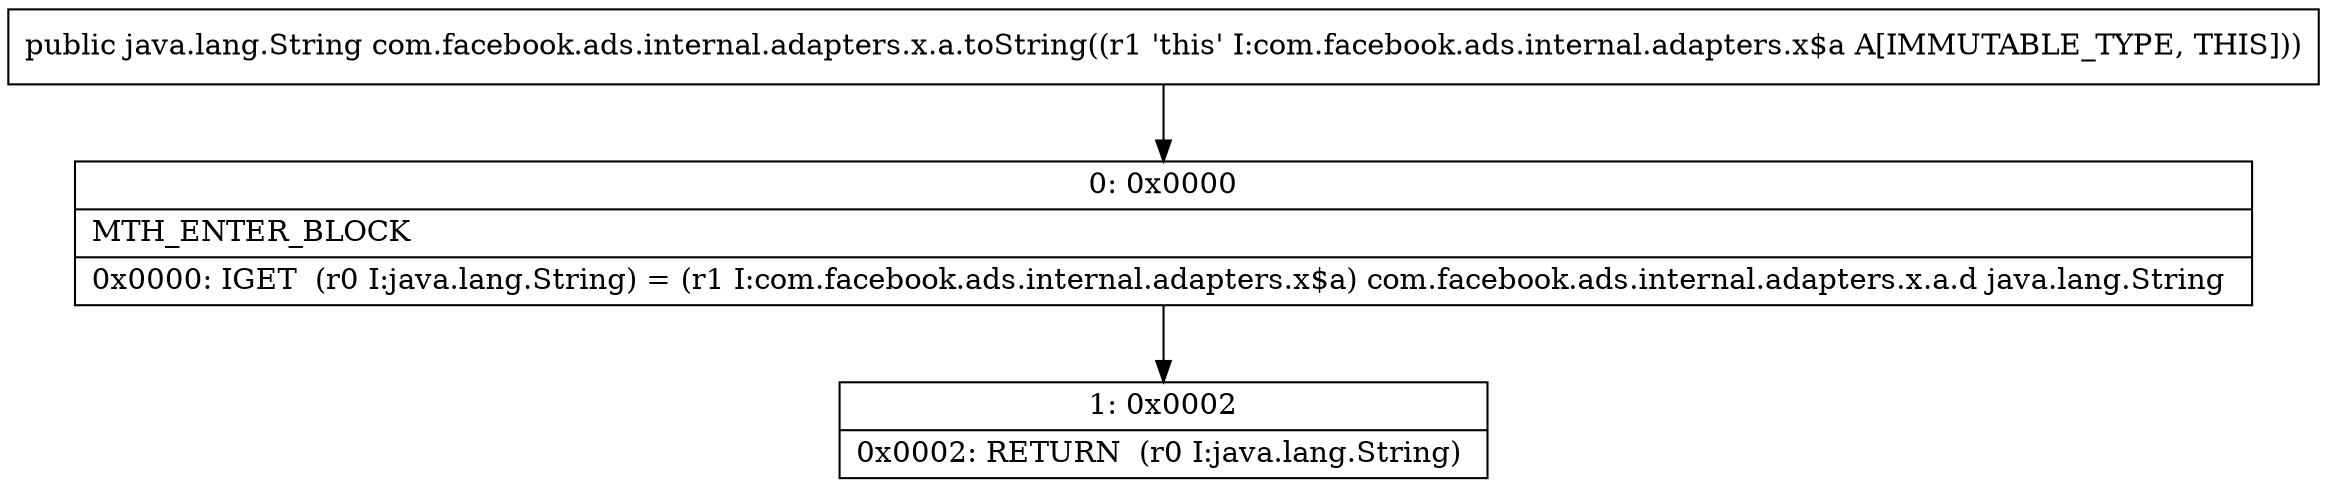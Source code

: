 digraph "CFG forcom.facebook.ads.internal.adapters.x.a.toString()Ljava\/lang\/String;" {
Node_0 [shape=record,label="{0\:\ 0x0000|MTH_ENTER_BLOCK\l|0x0000: IGET  (r0 I:java.lang.String) = (r1 I:com.facebook.ads.internal.adapters.x$a) com.facebook.ads.internal.adapters.x.a.d java.lang.String \l}"];
Node_1 [shape=record,label="{1\:\ 0x0002|0x0002: RETURN  (r0 I:java.lang.String) \l}"];
MethodNode[shape=record,label="{public java.lang.String com.facebook.ads.internal.adapters.x.a.toString((r1 'this' I:com.facebook.ads.internal.adapters.x$a A[IMMUTABLE_TYPE, THIS])) }"];
MethodNode -> Node_0;
Node_0 -> Node_1;
}

